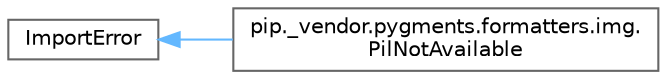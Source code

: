 digraph "Graphical Class Hierarchy"
{
 // LATEX_PDF_SIZE
  bgcolor="transparent";
  edge [fontname=Helvetica,fontsize=10,labelfontname=Helvetica,labelfontsize=10];
  node [fontname=Helvetica,fontsize=10,shape=box,height=0.2,width=0.4];
  rankdir="LR";
  Node0 [id="Node000000",label="ImportError",height=0.2,width=0.4,color="grey40", fillcolor="white", style="filled",URL="$d8/d14/classImportError.html",tooltip=" "];
  Node0 -> Node1 [id="edge3476_Node000000_Node000001",dir="back",color="steelblue1",style="solid",tooltip=" "];
  Node1 [id="Node000001",label="pip._vendor.pygments.formatters.img.\lPilNotAvailable",height=0.2,width=0.4,color="grey40", fillcolor="white", style="filled",URL="$d0/d18/classpip_1_1__vendor_1_1pygments_1_1formatters_1_1img_1_1PilNotAvailable.html",tooltip=" "];
}
